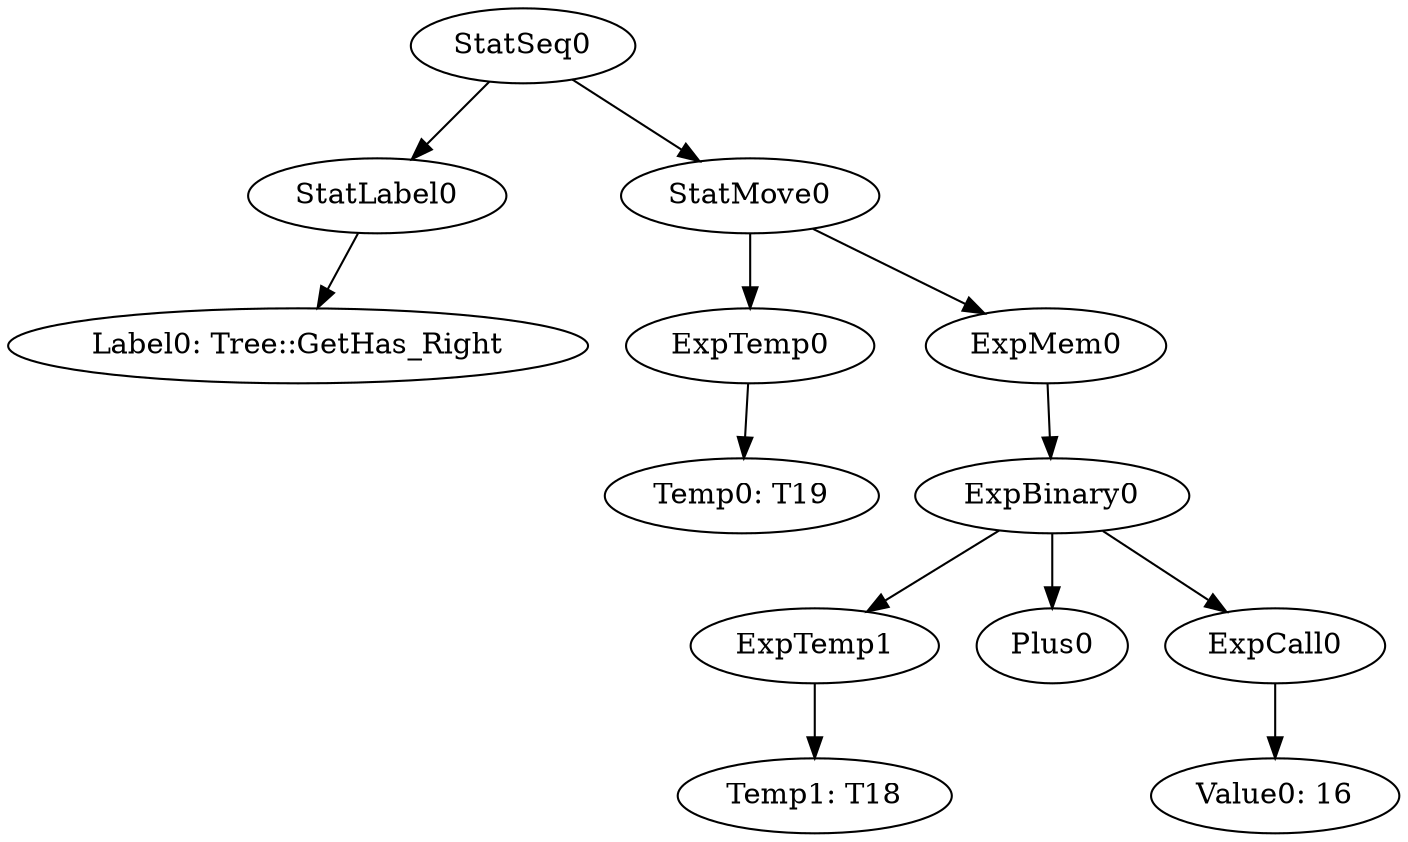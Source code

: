 digraph {
	ordering = out;
	ExpMem0 -> ExpBinary0;
	ExpCall0 -> "Value0: 16";
	ExpTemp1 -> "Temp1: T18";
	StatLabel0 -> "Label0: Tree::GetHas_Right";
	StatSeq0 -> StatLabel0;
	StatSeq0 -> StatMove0;
	ExpTemp0 -> "Temp0: T19";
	ExpBinary0 -> ExpTemp1;
	ExpBinary0 -> Plus0;
	ExpBinary0 -> ExpCall0;
	StatMove0 -> ExpTemp0;
	StatMove0 -> ExpMem0;
}

